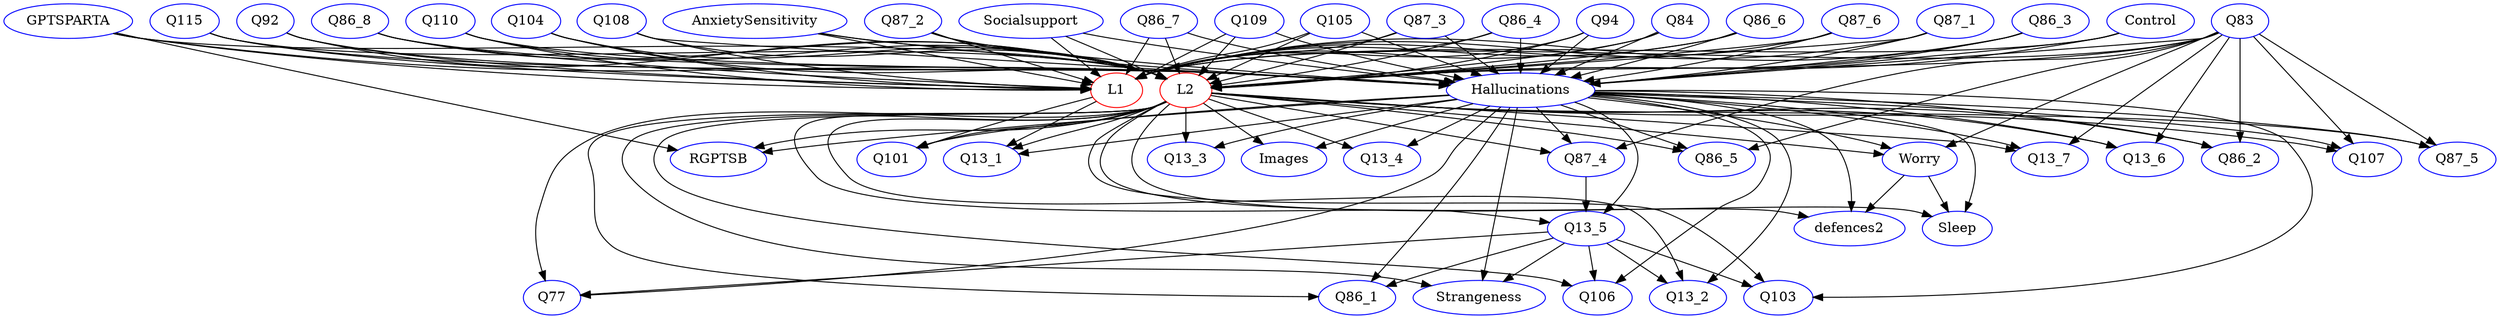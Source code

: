 digraph {
Q87_6 [color = blue]; Q13_1 [color = blue]; Q86_1 [color = blue]; Images [color = blue]; Q87_4 [color = blue]; Q103 [color = blue]; Q86_2 [color = blue]; Worry [color = blue]; Q86_5 [color = blue]; Q13_4 [color = blue]; Q87_1 [color = blue]; Strangeness [color = blue]; Q13_7 [color = blue]; Q86_3 [color = blue]; Q107 [color = blue]; Control [color = blue]; Hallucinations [color = blue]; Q115 [color = blue]; Q92 [color = blue]; Sleep [color = blue]; Q86_8 [color = blue]; Q110 [color = blue]; Q104 [color = blue]; Q13_3 [color = blue]; Q101 [color = blue]; Q106 [color = blue]; Q13_2 [color = blue]; L2 [color = red]; Q108 [color = blue]; defences2 [color = blue]; Q13_6 [color = blue]; AnxietySensitivity [color = blue]; Q87_2 [color = blue]; Socialsupport [color = blue]; Q86_7 [color = blue]; Q109 [color = blue]; Q87_5 [color = blue]; L1 [color = red]; Q13_5 [color = blue]; Q105 [color = blue]; Q77 [color = blue]; Q83 [color = blue]; Q87_3 [color = blue]; RGPTSB [color = blue]; Q86_4 [color = blue]; Q94 [color = blue]; GPTSPARTA [color = blue]; Q84 [color = blue]; Q86_6 [color = blue]; 
subgraph Undirected {
edge [dir=none, color=black]
}

subgraph Directed {
edge [color=black]
Q86_4 -> L2
L2 -> Q13_6
Q86_7 -> L2
Q13_5 -> Q13_2
L2 -> Q107
Q94 -> L1
L2 -> Q86_1
Q84 -> L2
Q83 -> Q13_7
Q86_4 -> L1
Q13_5 -> Q77
Q13_5 -> Q106
Q87_6 -> L2
L2 -> Q101
Worry -> defences2
Hallucinations -> Q13_3
Q104 -> Hallucinations
Q86_7 -> L1
Q87_3 -> Hallucinations
Q87_2 -> Hallucinations
L1 -> Q101
Hallucinations -> Images
Q84 -> L1
Q13_5 -> Strangeness
Q83 -> Q86_5
Q87_6 -> L1
Hallucinations -> Q13_5
Hallucinations -> RGPTSB
Q87_2 -> L1
Hallucinations -> Sleep
Q110 -> Hallucinations
Q86_6 -> Hallucinations
Hallucinations -> Q13_7
L2 -> Q13_3
Socialsupport -> Hallucinations
Q115 -> L2
Socialsupport -> L1
L2 -> Images
Control -> Hallucinations
Q87_1 -> Hallucinations
L2 -> Q13_5
L2 -> RGPTSB
L2 -> Sleep
Q115 -> Hallucinations
Hallucinations -> Q86_5
Q104 -> L2
Q87_3 -> L2
Q87_4 -> Q13_5
Q87_2 -> L2
Hallucinations -> Q77
L2 -> Q13_7
Q108 -> Hallucinations
Hallucinations -> defences2
Q115 -> L1
Q13_5 -> Q86_1
Q105 -> Hallucinations
Q110 -> L2
Q86_6 -> L2
Q83 -> Worry
Q92 -> Hallucinations
Q83 -> Q86_2
Q86_8 -> Hallucinations
Q104 -> L1
Q87_3 -> L1
Socialsupport -> L2
Hallucinations -> Q13_1
Q83 -> Q87_4
Q83 -> Q87_5
Q83 -> Q13_6
L2 -> Q86_5
Q13_5 -> Q103
Q92 -> L1
L2 -> Q77
Q110 -> L1
L2 -> defences2
Q86_6 -> L1
Control -> L2
Q86_3 -> Hallucinations
Q87_1 -> L2
Q86_3 -> L1
GPTSPARTA -> Hallucinations
Hallucinations -> Worry
Q108 -> L2
Hallucinations -> Q13_2
L2 -> Q13_1
AnxietySensitivity -> Hallucinations
Hallucinations -> Q86_2
Q105 -> L2
Control -> L1
Hallucinations -> Q87_4
Q87_1 -> L1
Hallucinations -> Q87_5
Hallucinations -> Q106
Q92 -> L2
Q86_8 -> L2
L1 -> Q13_1
Q108 -> L1
Q109 -> L2
Q105 -> L1
Q83 -> L2
L2 -> Worry
L2 -> Q13_2
Hallucinations -> Strangeness
Q86_3 -> L2
L2 -> Q86_2
Q94 -> Hallucinations
L2 -> Q87_4
Q86_8 -> L1
L2 -> Q87_5
Hallucinations -> Q103
Q109 -> Hallucinations
L2 -> Q106
Q83 -> Hallucinations
Q83 -> Q107
Q86_4 -> Hallucinations
GPTSPARTA -> L2
Q109 -> L1
Q83 -> L1
AnxietySensitivity -> L2
Hallucinations -> Q13_4
Q86_7 -> Hallucinations
GPTSPARTA -> RGPTSB
L2 -> Strangeness
Q84 -> Hallucinations
GPTSPARTA -> L1
Q87_6 -> Hallucinations
L2 -> Q103
Hallucinations -> Q13_6
AnxietySensitivity -> L1
Hallucinations -> Q107
Hallucinations -> Q86_1
Worry -> Sleep
L2 -> Q13_4
Q94 -> L2
Hallucinations -> Q101
}

}
